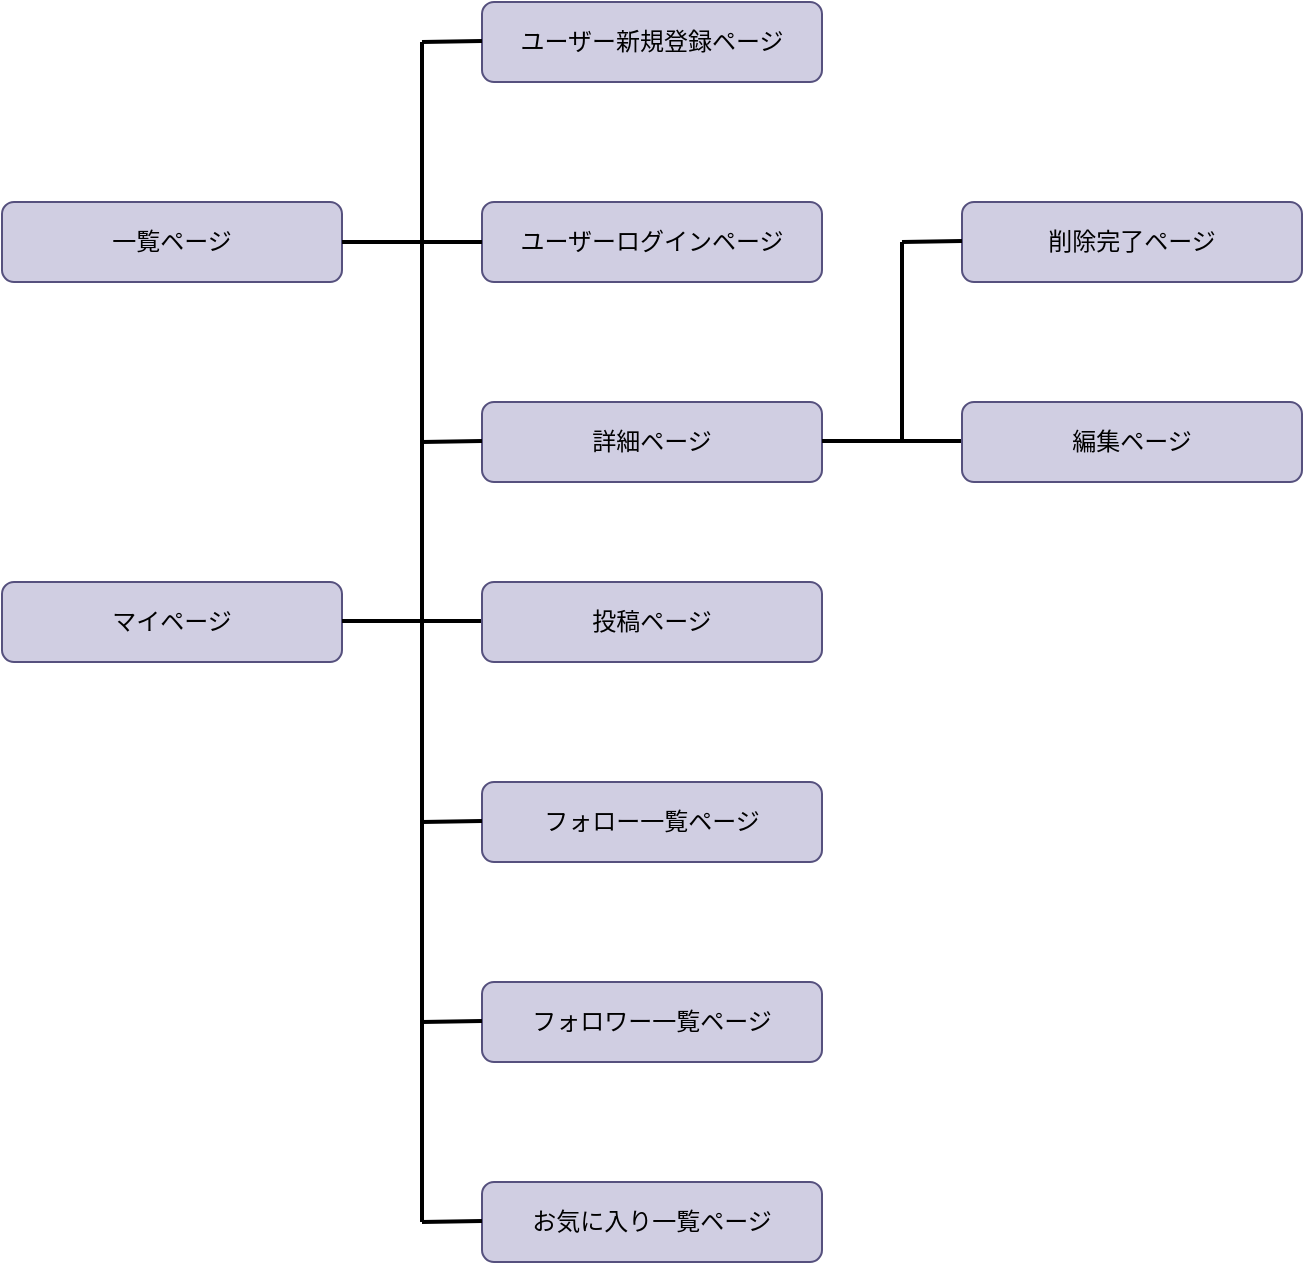 <mxfile>
    <diagram id="RQzIBO-tJunHcXcSzphJ" name="ページ1">
        <mxGraphModel dx="895" dy="1217" grid="0" gridSize="10" guides="1" tooltips="1" connect="1" arrows="1" fold="1" page="1" pageScale="1" pageWidth="827" pageHeight="1169" background="#ffffff" math="0" shadow="0">
            <root>
                <mxCell id="0"/>
                <mxCell id="1" parent="0"/>
                <mxCell id="4" value="&lt;font color=&quot;#000000&quot;&gt;マイページ&lt;/font&gt;" style="rounded=1;whiteSpace=wrap;html=1;fillColor=#d0cee2;strokeColor=#56517e;" parent="1" vertex="1">
                    <mxGeometry x="110" y="640" width="170" height="40" as="geometry"/>
                </mxCell>
                <mxCell id="5" value="&lt;font color=&quot;#000000&quot;&gt;一覧ページ&lt;/font&gt;" style="rounded=1;whiteSpace=wrap;html=1;fillColor=#d0cee2;strokeColor=#56517e;" parent="1" vertex="1">
                    <mxGeometry x="110" y="450" width="170" height="40" as="geometry"/>
                </mxCell>
                <mxCell id="8" value="&lt;font color=&quot;#000000&quot;&gt;ユーザーログインページ&lt;/font&gt;" style="rounded=1;whiteSpace=wrap;html=1;fillColor=#d0cee2;strokeColor=#56517e;" parent="1" vertex="1">
                    <mxGeometry x="350" y="450" width="170" height="40" as="geometry"/>
                </mxCell>
                <mxCell id="12" value="" style="endArrow=none;html=1;fontColor=#000000;exitX=1;exitY=0.5;exitDx=0;exitDy=0;entryX=0;entryY=0.5;entryDx=0;entryDy=0;strokeColor=#000000;strokeWidth=2;" parent="1" source="5" target="8" edge="1">
                    <mxGeometry width="50" height="50" relative="1" as="geometry">
                        <mxPoint x="440" y="850" as="sourcePoint"/>
                        <mxPoint x="490" y="800" as="targetPoint"/>
                    </mxGeometry>
                </mxCell>
                <mxCell id="13" value="&lt;font color=&quot;#000000&quot;&gt;詳細ページ&lt;/font&gt;" style="rounded=1;whiteSpace=wrap;html=1;fillColor=#d0cee2;strokeColor=#56517e;" parent="1" vertex="1">
                    <mxGeometry x="350" y="550" width="170" height="40" as="geometry"/>
                </mxCell>
                <mxCell id="15" value="" style="endArrow=none;html=1;fontColor=#000000;exitX=1;exitY=0.5;exitDx=0;exitDy=0;entryX=0;entryY=0.5;entryDx=0;entryDy=0;strokeColor=#000000;strokeWidth=2;" parent="1" edge="1">
                    <mxGeometry width="50" height="50" relative="1" as="geometry">
                        <mxPoint x="280" y="659.5" as="sourcePoint"/>
                        <mxPoint x="350" y="659.5" as="targetPoint"/>
                    </mxGeometry>
                </mxCell>
                <mxCell id="17" value="&lt;font color=&quot;#000000&quot;&gt;投稿ページ&lt;/font&gt;" style="rounded=1;whiteSpace=wrap;html=1;fillColor=#d0cee2;strokeColor=#56517e;" parent="1" vertex="1">
                    <mxGeometry x="350" y="640" width="170" height="40" as="geometry"/>
                </mxCell>
                <mxCell id="19" value="&lt;font color=&quot;#000000&quot;&gt;ユーザー新規登録ページ&lt;/font&gt;" style="rounded=1;whiteSpace=wrap;html=1;fillColor=#d0cee2;strokeColor=#56517e;" parent="1" vertex="1">
                    <mxGeometry x="350" y="350" width="170" height="40" as="geometry"/>
                </mxCell>
                <mxCell id="20" value="" style="endArrow=none;html=1;fontColor=#000000;exitX=0.5;exitY=1;exitDx=0;exitDy=0;strokeColor=#000000;strokeWidth=2;" parent="1" edge="1">
                    <mxGeometry width="50" height="50" relative="1" as="geometry">
                        <mxPoint x="320" y="470" as="sourcePoint"/>
                        <mxPoint x="320" y="660" as="targetPoint"/>
                    </mxGeometry>
                </mxCell>
                <mxCell id="22" value="" style="endArrow=none;html=1;fontColor=#000000;entryX=0;entryY=0.5;entryDx=0;entryDy=0;strokeColor=#000000;strokeWidth=2;" parent="1" edge="1">
                    <mxGeometry width="50" height="50" relative="1" as="geometry">
                        <mxPoint x="320" y="570" as="sourcePoint"/>
                        <mxPoint x="350" y="569.5" as="targetPoint"/>
                    </mxGeometry>
                </mxCell>
                <mxCell id="23" value="" style="endArrow=none;html=1;fontColor=#000000;exitX=0.5;exitY=1;exitDx=0;exitDy=0;strokeColor=#000000;strokeWidth=2;" parent="1" edge="1">
                    <mxGeometry width="50" height="50" relative="1" as="geometry">
                        <mxPoint x="320" y="370" as="sourcePoint"/>
                        <mxPoint x="320" y="470" as="targetPoint"/>
                    </mxGeometry>
                </mxCell>
                <mxCell id="24" value="" style="endArrow=none;html=1;fontColor=#000000;entryX=0;entryY=0.5;entryDx=0;entryDy=0;strokeColor=#000000;strokeWidth=2;" parent="1" edge="1">
                    <mxGeometry width="50" height="50" relative="1" as="geometry">
                        <mxPoint x="320" y="370" as="sourcePoint"/>
                        <mxPoint x="350" y="369.5" as="targetPoint"/>
                    </mxGeometry>
                </mxCell>
                <mxCell id="26" value="" style="endArrow=none;html=1;fontColor=#000000;exitX=1;exitY=0.5;exitDx=0;exitDy=0;entryX=0;entryY=0.5;entryDx=0;entryDy=0;strokeColor=#000000;strokeWidth=2;" parent="1" edge="1">
                    <mxGeometry width="50" height="50" relative="1" as="geometry">
                        <mxPoint x="520" y="569.5" as="sourcePoint"/>
                        <mxPoint x="590" y="569.5" as="targetPoint"/>
                    </mxGeometry>
                </mxCell>
                <mxCell id="27" value="&lt;font color=&quot;#000000&quot;&gt;編集ページ&lt;/font&gt;" style="rounded=1;whiteSpace=wrap;html=1;fillColor=#d0cee2;strokeColor=#56517e;" parent="1" vertex="1">
                    <mxGeometry x="590" y="550" width="170" height="40" as="geometry"/>
                </mxCell>
                <mxCell id="28" value="&lt;font color=&quot;#000000&quot;&gt;削除完了ページ&lt;/font&gt;" style="rounded=1;whiteSpace=wrap;html=1;fillColor=#d0cee2;strokeColor=#56517e;" parent="1" vertex="1">
                    <mxGeometry x="590" y="450" width="170" height="40" as="geometry"/>
                </mxCell>
                <mxCell id="29" value="" style="endArrow=none;html=1;fontColor=#000000;exitX=0.5;exitY=1;exitDx=0;exitDy=0;strokeColor=#000000;strokeWidth=2;" parent="1" edge="1">
                    <mxGeometry width="50" height="50" relative="1" as="geometry">
                        <mxPoint x="560" y="470" as="sourcePoint"/>
                        <mxPoint x="560" y="570" as="targetPoint"/>
                    </mxGeometry>
                </mxCell>
                <mxCell id="30" value="" style="endArrow=none;html=1;fontColor=#000000;entryX=0;entryY=0.5;entryDx=0;entryDy=0;strokeColor=#000000;strokeWidth=2;" parent="1" edge="1">
                    <mxGeometry width="50" height="50" relative="1" as="geometry">
                        <mxPoint x="560" y="470" as="sourcePoint"/>
                        <mxPoint x="590" y="469.5" as="targetPoint"/>
                    </mxGeometry>
                </mxCell>
                <mxCell id="31" value="&lt;font color=&quot;#000000&quot;&gt;フォロー一覧ページ&lt;/font&gt;" style="rounded=1;whiteSpace=wrap;html=1;fillColor=#d0cee2;strokeColor=#56517e;" parent="1" vertex="1">
                    <mxGeometry x="350" y="740" width="170" height="40" as="geometry"/>
                </mxCell>
                <mxCell id="32" value="" style="endArrow=none;html=1;fontColor=#000000;exitX=0.5;exitY=1;exitDx=0;exitDy=0;strokeColor=#000000;strokeWidth=2;" parent="1" edge="1">
                    <mxGeometry width="50" height="50" relative="1" as="geometry">
                        <mxPoint x="320" y="660" as="sourcePoint"/>
                        <mxPoint x="320" y="760" as="targetPoint"/>
                    </mxGeometry>
                </mxCell>
                <mxCell id="33" value="" style="endArrow=none;html=1;fontColor=#000000;entryX=0;entryY=0.5;entryDx=0;entryDy=0;strokeColor=#000000;strokeWidth=2;" parent="1" edge="1">
                    <mxGeometry width="50" height="50" relative="1" as="geometry">
                        <mxPoint x="320" y="760" as="sourcePoint"/>
                        <mxPoint x="350" y="759.5" as="targetPoint"/>
                    </mxGeometry>
                </mxCell>
                <mxCell id="37" value="&lt;font color=&quot;#000000&quot;&gt;フォロワー一覧ページ&lt;/font&gt;" style="rounded=1;whiteSpace=wrap;html=1;fillColor=#d0cee2;strokeColor=#56517e;" parent="1" vertex="1">
                    <mxGeometry x="350" y="840" width="170" height="40" as="geometry"/>
                </mxCell>
                <mxCell id="38" value="" style="endArrow=none;html=1;fontColor=#000000;exitX=0.5;exitY=1;exitDx=0;exitDy=0;strokeColor=#000000;strokeWidth=2;" parent="1" edge="1">
                    <mxGeometry width="50" height="50" relative="1" as="geometry">
                        <mxPoint x="320" y="760" as="sourcePoint"/>
                        <mxPoint x="320" y="860" as="targetPoint"/>
                    </mxGeometry>
                </mxCell>
                <mxCell id="39" value="" style="endArrow=none;html=1;fontColor=#000000;entryX=0;entryY=0.5;entryDx=0;entryDy=0;strokeColor=#000000;strokeWidth=2;" parent="1" edge="1">
                    <mxGeometry width="50" height="50" relative="1" as="geometry">
                        <mxPoint x="320" y="860" as="sourcePoint"/>
                        <mxPoint x="350" y="859.5" as="targetPoint"/>
                    </mxGeometry>
                </mxCell>
                <mxCell id="40" value="&lt;font color=&quot;#000000&quot;&gt;お気に入り一覧ページ&lt;/font&gt;" style="rounded=1;whiteSpace=wrap;html=1;fillColor=#d0cee2;strokeColor=#56517e;" parent="1" vertex="1">
                    <mxGeometry x="350" y="940" width="170" height="40" as="geometry"/>
                </mxCell>
                <mxCell id="41" value="" style="endArrow=none;html=1;fontColor=#000000;exitX=0.5;exitY=1;exitDx=0;exitDy=0;strokeColor=#000000;strokeWidth=2;" parent="1" edge="1">
                    <mxGeometry width="50" height="50" relative="1" as="geometry">
                        <mxPoint x="320" y="860" as="sourcePoint"/>
                        <mxPoint x="320" y="960" as="targetPoint"/>
                    </mxGeometry>
                </mxCell>
                <mxCell id="42" value="" style="endArrow=none;html=1;fontColor=#000000;entryX=0;entryY=0.5;entryDx=0;entryDy=0;strokeColor=#000000;strokeWidth=2;" parent="1" edge="1">
                    <mxGeometry width="50" height="50" relative="1" as="geometry">
                        <mxPoint x="320" y="960" as="sourcePoint"/>
                        <mxPoint x="350" y="959.5" as="targetPoint"/>
                    </mxGeometry>
                </mxCell>
            </root>
        </mxGraphModel>
    </diagram>
</mxfile>